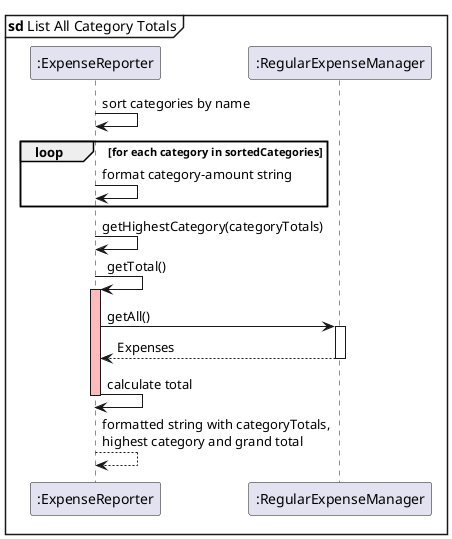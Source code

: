 @startuml

participant ":ExpenseReporter" as ER
participant ":RegularExpenseManager" as REM

mainframe **sd** List All Category Totals
ER -> ER: sort categories by name

loop for each category in sortedCategories
ER -> ER: format category-amount string
end

ER -> ER: getHighestCategory(categoryTotals)

ER -> ER: getTotal()
activate ER #FFBBBB

ER -> REM ++ : getAll()
REM --> ER -- : Expenses

ER -> ER: calculate total
deactivate ER

ER --> ER: formatted string with categoryTotals, \nhighest category and grand total

@enduml